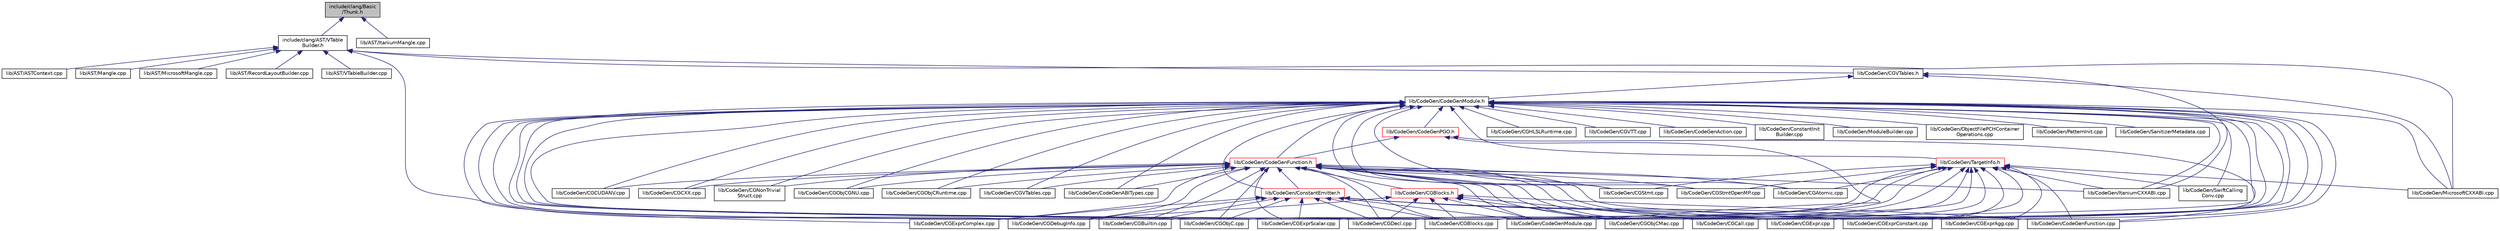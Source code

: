 digraph "include/clang/Basic/Thunk.h"
{
 // LATEX_PDF_SIZE
  bgcolor="transparent";
  edge [fontname="Helvetica",fontsize="10",labelfontname="Helvetica",labelfontsize="10"];
  node [fontname="Helvetica",fontsize="10",shape=record];
  Node1 [label="include/clang/Basic\l/Thunk.h",height=0.2,width=0.4,color="black", fillcolor="grey75", style="filled", fontcolor="black",tooltip=" "];
  Node1 -> Node2 [dir="back",color="midnightblue",fontsize="10",style="solid",fontname="Helvetica"];
  Node2 [label="include/clang/AST/VTable\lBuilder.h",height=0.2,width=0.4,color="black",URL="$VTableBuilder_8h.html",tooltip=" "];
  Node2 -> Node3 [dir="back",color="midnightblue",fontsize="10",style="solid",fontname="Helvetica"];
  Node3 [label="lib/AST/ASTContext.cpp",height=0.2,width=0.4,color="black",URL="$ASTContext_8cpp.html",tooltip=" "];
  Node2 -> Node4 [dir="back",color="midnightblue",fontsize="10",style="solid",fontname="Helvetica"];
  Node4 [label="lib/AST/Mangle.cpp",height=0.2,width=0.4,color="black",URL="$Mangle_8cpp.html",tooltip=" "];
  Node2 -> Node5 [dir="back",color="midnightblue",fontsize="10",style="solid",fontname="Helvetica"];
  Node5 [label="lib/AST/MicrosoftMangle.cpp",height=0.2,width=0.4,color="black",URL="$MicrosoftMangle_8cpp.html",tooltip=" "];
  Node2 -> Node6 [dir="back",color="midnightblue",fontsize="10",style="solid",fontname="Helvetica"];
  Node6 [label="lib/AST/RecordLayoutBuilder.cpp",height=0.2,width=0.4,color="black",URL="$RecordLayoutBuilder_8cpp.html",tooltip=" "];
  Node2 -> Node7 [dir="back",color="midnightblue",fontsize="10",style="solid",fontname="Helvetica"];
  Node7 [label="lib/AST/VTableBuilder.cpp",height=0.2,width=0.4,color="black",URL="$VTableBuilder_8cpp.html",tooltip=" "];
  Node2 -> Node8 [dir="back",color="midnightblue",fontsize="10",style="solid",fontname="Helvetica"];
  Node8 [label="lib/CodeGen/CGVTables.h",height=0.2,width=0.4,color="black",URL="$CGVTables_8h.html",tooltip=" "];
  Node8 -> Node9 [dir="back",color="midnightblue",fontsize="10",style="solid",fontname="Helvetica"];
  Node9 [label="lib/CodeGen/CodeGenModule.h",height=0.2,width=0.4,color="black",URL="$CodeGenModule_8h.html",tooltip=" "];
  Node9 -> Node10 [dir="back",color="midnightblue",fontsize="10",style="solid",fontname="Helvetica"];
  Node10 [label="lib/CodeGen/CodeGenFunction.h",height=0.2,width=0.4,color="red",URL="$CodeGenFunction_8h.html",tooltip=" "];
  Node10 -> Node11 [dir="back",color="midnightblue",fontsize="10",style="solid",fontname="Helvetica"];
  Node11 [label="lib/CodeGen/CGAtomic.cpp",height=0.2,width=0.4,color="black",URL="$CGAtomic_8cpp.html",tooltip=" "];
  Node10 -> Node12 [dir="back",color="midnightblue",fontsize="10",style="solid",fontname="Helvetica"];
  Node12 [label="lib/CodeGen/CGBlocks.h",height=0.2,width=0.4,color="red",URL="$CGBlocks_8h.html",tooltip=" "];
  Node12 -> Node13 [dir="back",color="midnightblue",fontsize="10",style="solid",fontname="Helvetica"];
  Node13 [label="lib/CodeGen/CGBlocks.cpp",height=0.2,width=0.4,color="black",URL="$CGBlocks_8cpp.html",tooltip=" "];
  Node12 -> Node14 [dir="back",color="midnightblue",fontsize="10",style="solid",fontname="Helvetica"];
  Node14 [label="lib/CodeGen/CGCall.cpp",height=0.2,width=0.4,color="black",URL="$CGCall_8cpp.html",tooltip=" "];
  Node12 -> Node16 [dir="back",color="midnightblue",fontsize="10",style="solid",fontname="Helvetica"];
  Node16 [label="lib/CodeGen/CGDebugInfo.cpp",height=0.2,width=0.4,color="black",URL="$CGDebugInfo_8cpp.html",tooltip=" "];
  Node12 -> Node17 [dir="back",color="midnightblue",fontsize="10",style="solid",fontname="Helvetica"];
  Node17 [label="lib/CodeGen/CGDecl.cpp",height=0.2,width=0.4,color="black",URL="$CGDecl_8cpp.html",tooltip=" "];
  Node12 -> Node18 [dir="back",color="midnightblue",fontsize="10",style="solid",fontname="Helvetica"];
  Node18 [label="lib/CodeGen/CGObjCMac.cpp",height=0.2,width=0.4,color="black",URL="$CGObjCMac_8cpp.html",tooltip=" "];
  Node12 -> Node19 [dir="back",color="midnightblue",fontsize="10",style="solid",fontname="Helvetica"];
  Node19 [label="lib/CodeGen/CodeGenFunction.cpp",height=0.2,width=0.4,color="black",URL="$CodeGenFunction_8cpp.html",tooltip=" "];
  Node12 -> Node20 [dir="back",color="midnightblue",fontsize="10",style="solid",fontname="Helvetica"];
  Node20 [label="lib/CodeGen/CodeGenModule.cpp",height=0.2,width=0.4,color="black",URL="$CodeGenModule_8cpp.html",tooltip=" "];
  Node10 -> Node13 [dir="back",color="midnightblue",fontsize="10",style="solid",fontname="Helvetica"];
  Node10 -> Node44 [dir="back",color="midnightblue",fontsize="10",style="solid",fontname="Helvetica"];
  Node44 [label="lib/CodeGen/ConstantEmitter.h",height=0.2,width=0.4,color="red",URL="$ConstantEmitter_8h.html",tooltip=" "];
  Node44 -> Node13 [dir="back",color="midnightblue",fontsize="10",style="solid",fontname="Helvetica"];
  Node44 -> Node23 [dir="back",color="midnightblue",fontsize="10",style="solid",fontname="Helvetica"];
  Node23 [label="lib/CodeGen/CGBuiltin.cpp",height=0.2,width=0.4,color="black",URL="$CGBuiltin_8cpp.html",tooltip=" "];
  Node44 -> Node16 [dir="back",color="midnightblue",fontsize="10",style="solid",fontname="Helvetica"];
  Node44 -> Node17 [dir="back",color="midnightblue",fontsize="10",style="solid",fontname="Helvetica"];
  Node44 -> Node29 [dir="back",color="midnightblue",fontsize="10",style="solid",fontname="Helvetica"];
  Node29 [label="lib/CodeGen/CGExpr.cpp",height=0.2,width=0.4,color="black",URL="$CGExpr_8cpp.html",tooltip=" "];
  Node44 -> Node30 [dir="back",color="midnightblue",fontsize="10",style="solid",fontname="Helvetica"];
  Node30 [label="lib/CodeGen/CGExprAgg.cpp",height=0.2,width=0.4,color="black",URL="$CGExprAgg_8cpp.html",tooltip=" "];
  Node44 -> Node45 [dir="back",color="midnightblue",fontsize="10",style="solid",fontname="Helvetica"];
  Node45 [label="lib/CodeGen/CGExprComplex.cpp",height=0.2,width=0.4,color="black",URL="$CGExprComplex_8cpp.html",tooltip=" "];
  Node44 -> Node31 [dir="back",color="midnightblue",fontsize="10",style="solid",fontname="Helvetica"];
  Node31 [label="lib/CodeGen/CGExprConstant.cpp",height=0.2,width=0.4,color="black",URL="$CGExprConstant_8cpp.html",tooltip=" "];
  Node44 -> Node33 [dir="back",color="midnightblue",fontsize="10",style="solid",fontname="Helvetica"];
  Node33 [label="lib/CodeGen/CGExprScalar.cpp",height=0.2,width=0.4,color="black",URL="$CGExprScalar_8cpp.html",tooltip=" "];
  Node44 -> Node46 [dir="back",color="midnightblue",fontsize="10",style="solid",fontname="Helvetica"];
  Node46 [label="lib/CodeGen/CGObjC.cpp",height=0.2,width=0.4,color="black",URL="$CGObjC_8cpp.html",tooltip=" "];
  Node44 -> Node20 [dir="back",color="midnightblue",fontsize="10",style="solid",fontname="Helvetica"];
  Node10 -> Node23 [dir="back",color="midnightblue",fontsize="10",style="solid",fontname="Helvetica"];
  Node10 -> Node14 [dir="back",color="midnightblue",fontsize="10",style="solid",fontname="Helvetica"];
  Node10 -> Node24 [dir="back",color="midnightblue",fontsize="10",style="solid",fontname="Helvetica"];
  Node24 [label="lib/CodeGen/CGCUDANV.cpp",height=0.2,width=0.4,color="black",URL="$CGCUDANV_8cpp.html",tooltip=" "];
  Node10 -> Node25 [dir="back",color="midnightblue",fontsize="10",style="solid",fontname="Helvetica"];
  Node25 [label="lib/CodeGen/CGCXX.cpp",height=0.2,width=0.4,color="black",URL="$CGCXX_8cpp.html",tooltip=" "];
  Node10 -> Node16 [dir="back",color="midnightblue",fontsize="10",style="solid",fontname="Helvetica"];
  Node10 -> Node17 [dir="back",color="midnightblue",fontsize="10",style="solid",fontname="Helvetica"];
  Node10 -> Node29 [dir="back",color="midnightblue",fontsize="10",style="solid",fontname="Helvetica"];
  Node10 -> Node30 [dir="back",color="midnightblue",fontsize="10",style="solid",fontname="Helvetica"];
  Node10 -> Node45 [dir="back",color="midnightblue",fontsize="10",style="solid",fontname="Helvetica"];
  Node10 -> Node31 [dir="back",color="midnightblue",fontsize="10",style="solid",fontname="Helvetica"];
  Node10 -> Node33 [dir="back",color="midnightblue",fontsize="10",style="solid",fontname="Helvetica"];
  Node10 -> Node51 [dir="back",color="midnightblue",fontsize="10",style="solid",fontname="Helvetica"];
  Node51 [label="lib/CodeGen/CGNonTrivial\lStruct.cpp",height=0.2,width=0.4,color="black",URL="$CGNonTrivialStruct_8cpp.html",tooltip=" "];
  Node10 -> Node46 [dir="back",color="midnightblue",fontsize="10",style="solid",fontname="Helvetica"];
  Node10 -> Node34 [dir="back",color="midnightblue",fontsize="10",style="solid",fontname="Helvetica"];
  Node34 [label="lib/CodeGen/CGObjCGNU.cpp",height=0.2,width=0.4,color="black",URL="$CGObjCGNU_8cpp.html",tooltip=" "];
  Node10 -> Node18 [dir="back",color="midnightblue",fontsize="10",style="solid",fontname="Helvetica"];
  Node10 -> Node35 [dir="back",color="midnightblue",fontsize="10",style="solid",fontname="Helvetica"];
  Node35 [label="lib/CodeGen/CGObjCRuntime.cpp",height=0.2,width=0.4,color="black",URL="$CGObjCRuntime_8cpp.html",tooltip=" "];
  Node10 -> Node55 [dir="back",color="midnightblue",fontsize="10",style="solid",fontname="Helvetica"];
  Node55 [label="lib/CodeGen/CGStmt.cpp",height=0.2,width=0.4,color="black",URL="$CGStmt_8cpp.html",tooltip=" "];
  Node10 -> Node56 [dir="back",color="midnightblue",fontsize="10",style="solid",fontname="Helvetica"];
  Node56 [label="lib/CodeGen/CGStmtOpenMP.cpp",height=0.2,width=0.4,color="black",URL="$CGStmtOpenMP_8cpp.html",tooltip=" "];
  Node10 -> Node38 [dir="back",color="midnightblue",fontsize="10",style="solid",fontname="Helvetica"];
  Node38 [label="lib/CodeGen/CGVTables.cpp",height=0.2,width=0.4,color="black",URL="$CGVTables_8cpp.html",tooltip=" "];
  Node10 -> Node40 [dir="back",color="midnightblue",fontsize="10",style="solid",fontname="Helvetica"];
  Node40 [label="lib/CodeGen/CodeGenABITypes.cpp",height=0.2,width=0.4,color="black",URL="$CodeGenABITypes_8cpp.html",tooltip=" "];
  Node10 -> Node19 [dir="back",color="midnightblue",fontsize="10",style="solid",fontname="Helvetica"];
  Node10 -> Node20 [dir="back",color="midnightblue",fontsize="10",style="solid",fontname="Helvetica"];
  Node10 -> Node42 [dir="back",color="midnightblue",fontsize="10",style="solid",fontname="Helvetica"];
  Node42 [label="lib/CodeGen/ItaniumCXXABI.cpp",height=0.2,width=0.4,color="black",URL="$CodeGen_2ItaniumCXXABI_8cpp.html",tooltip=" "];
  Node9 -> Node59 [dir="back",color="midnightblue",fontsize="10",style="solid",fontname="Helvetica"];
  Node59 [label="lib/CodeGen/CodeGenPGO.h",height=0.2,width=0.4,color="red",URL="$CodeGenPGO_8h.html",tooltip=" "];
  Node59 -> Node10 [dir="back",color="midnightblue",fontsize="10",style="solid",fontname="Helvetica"];
  Node59 -> Node19 [dir="back",color="midnightblue",fontsize="10",style="solid",fontname="Helvetica"];
  Node59 -> Node20 [dir="back",color="midnightblue",fontsize="10",style="solid",fontname="Helvetica"];
  Node9 -> Node11 [dir="back",color="midnightblue",fontsize="10",style="solid",fontname="Helvetica"];
  Node9 -> Node60 [dir="back",color="midnightblue",fontsize="10",style="solid",fontname="Helvetica"];
  Node60 [label="lib/CodeGen/TargetInfo.h",height=0.2,width=0.4,color="red",URL="$lib_2CodeGen_2TargetInfo_8h.html",tooltip=" "];
  Node60 -> Node11 [dir="back",color="midnightblue",fontsize="10",style="solid",fontname="Helvetica"];
  Node60 -> Node13 [dir="back",color="midnightblue",fontsize="10",style="solid",fontname="Helvetica"];
  Node60 -> Node23 [dir="back",color="midnightblue",fontsize="10",style="solid",fontname="Helvetica"];
  Node60 -> Node14 [dir="back",color="midnightblue",fontsize="10",style="solid",fontname="Helvetica"];
  Node60 -> Node17 [dir="back",color="midnightblue",fontsize="10",style="solid",fontname="Helvetica"];
  Node60 -> Node29 [dir="back",color="midnightblue",fontsize="10",style="solid",fontname="Helvetica"];
  Node60 -> Node30 [dir="back",color="midnightblue",fontsize="10",style="solid",fontname="Helvetica"];
  Node60 -> Node31 [dir="back",color="midnightblue",fontsize="10",style="solid",fontname="Helvetica"];
  Node60 -> Node33 [dir="back",color="midnightblue",fontsize="10",style="solid",fontname="Helvetica"];
  Node60 -> Node46 [dir="back",color="midnightblue",fontsize="10",style="solid",fontname="Helvetica"];
  Node60 -> Node55 [dir="back",color="midnightblue",fontsize="10",style="solid",fontname="Helvetica"];
  Node60 -> Node56 [dir="back",color="midnightblue",fontsize="10",style="solid",fontname="Helvetica"];
  Node60 -> Node19 [dir="back",color="midnightblue",fontsize="10",style="solid",fontname="Helvetica"];
  Node60 -> Node20 [dir="back",color="midnightblue",fontsize="10",style="solid",fontname="Helvetica"];
  Node60 -> Node42 [dir="back",color="midnightblue",fontsize="10",style="solid",fontname="Helvetica"];
  Node60 -> Node43 [dir="back",color="midnightblue",fontsize="10",style="solid",fontname="Helvetica"];
  Node43 [label="lib/CodeGen/MicrosoftCXXABI.cpp",height=0.2,width=0.4,color="black",URL="$CodeGen_2MicrosoftCXXABI_8cpp.html",tooltip=" "];
  Node60 -> Node61 [dir="back",color="midnightblue",fontsize="10",style="solid",fontname="Helvetica"];
  Node61 [label="lib/CodeGen/SwiftCalling\lConv.cpp",height=0.2,width=0.4,color="black",URL="$SwiftCallingConv_8cpp.html",tooltip=" "];
  Node9 -> Node13 [dir="back",color="midnightblue",fontsize="10",style="solid",fontname="Helvetica"];
  Node9 -> Node44 [dir="back",color="midnightblue",fontsize="10",style="solid",fontname="Helvetica"];
  Node9 -> Node23 [dir="back",color="midnightblue",fontsize="10",style="solid",fontname="Helvetica"];
  Node9 -> Node14 [dir="back",color="midnightblue",fontsize="10",style="solid",fontname="Helvetica"];
  Node9 -> Node24 [dir="back",color="midnightblue",fontsize="10",style="solid",fontname="Helvetica"];
  Node9 -> Node25 [dir="back",color="midnightblue",fontsize="10",style="solid",fontname="Helvetica"];
  Node9 -> Node16 [dir="back",color="midnightblue",fontsize="10",style="solid",fontname="Helvetica"];
  Node9 -> Node17 [dir="back",color="midnightblue",fontsize="10",style="solid",fontname="Helvetica"];
  Node9 -> Node29 [dir="back",color="midnightblue",fontsize="10",style="solid",fontname="Helvetica"];
  Node9 -> Node30 [dir="back",color="midnightblue",fontsize="10",style="solid",fontname="Helvetica"];
  Node9 -> Node45 [dir="back",color="midnightblue",fontsize="10",style="solid",fontname="Helvetica"];
  Node9 -> Node31 [dir="back",color="midnightblue",fontsize="10",style="solid",fontname="Helvetica"];
  Node9 -> Node33 [dir="back",color="midnightblue",fontsize="10",style="solid",fontname="Helvetica"];
  Node9 -> Node62 [dir="back",color="midnightblue",fontsize="10",style="solid",fontname="Helvetica"];
  Node62 [label="lib/CodeGen/CGHLSLRuntime.cpp",height=0.2,width=0.4,color="black",URL="$CGHLSLRuntime_8cpp.html",tooltip=" "];
  Node9 -> Node51 [dir="back",color="midnightblue",fontsize="10",style="solid",fontname="Helvetica"];
  Node9 -> Node46 [dir="back",color="midnightblue",fontsize="10",style="solid",fontname="Helvetica"];
  Node9 -> Node34 [dir="back",color="midnightblue",fontsize="10",style="solid",fontname="Helvetica"];
  Node9 -> Node18 [dir="back",color="midnightblue",fontsize="10",style="solid",fontname="Helvetica"];
  Node9 -> Node35 [dir="back",color="midnightblue",fontsize="10",style="solid",fontname="Helvetica"];
  Node9 -> Node55 [dir="back",color="midnightblue",fontsize="10",style="solid",fontname="Helvetica"];
  Node9 -> Node56 [dir="back",color="midnightblue",fontsize="10",style="solid",fontname="Helvetica"];
  Node9 -> Node38 [dir="back",color="midnightblue",fontsize="10",style="solid",fontname="Helvetica"];
  Node9 -> Node39 [dir="back",color="midnightblue",fontsize="10",style="solid",fontname="Helvetica"];
  Node39 [label="lib/CodeGen/CGVTT.cpp",height=0.2,width=0.4,color="black",URL="$CGVTT_8cpp.html",tooltip=" "];
  Node9 -> Node40 [dir="back",color="midnightblue",fontsize="10",style="solid",fontname="Helvetica"];
  Node9 -> Node63 [dir="back",color="midnightblue",fontsize="10",style="solid",fontname="Helvetica"];
  Node63 [label="lib/CodeGen/CodeGenAction.cpp",height=0.2,width=0.4,color="black",URL="$CodeGenAction_8cpp.html",tooltip=" "];
  Node9 -> Node19 [dir="back",color="midnightblue",fontsize="10",style="solid",fontname="Helvetica"];
  Node9 -> Node20 [dir="back",color="midnightblue",fontsize="10",style="solid",fontname="Helvetica"];
  Node9 -> Node64 [dir="back",color="midnightblue",fontsize="10",style="solid",fontname="Helvetica"];
  Node64 [label="lib/CodeGen/ConstantInit\lBuilder.cpp",height=0.2,width=0.4,color="black",URL="$ConstantInitBuilder_8cpp.html",tooltip=" "];
  Node9 -> Node42 [dir="back",color="midnightblue",fontsize="10",style="solid",fontname="Helvetica"];
  Node9 -> Node43 [dir="back",color="midnightblue",fontsize="10",style="solid",fontname="Helvetica"];
  Node9 -> Node65 [dir="back",color="midnightblue",fontsize="10",style="solid",fontname="Helvetica"];
  Node65 [label="lib/CodeGen/ModuleBuilder.cpp",height=0.2,width=0.4,color="black",URL="$ModuleBuilder_8cpp.html",tooltip=" "];
  Node9 -> Node66 [dir="back",color="midnightblue",fontsize="10",style="solid",fontname="Helvetica"];
  Node66 [label="lib/CodeGen/ObjectFilePCHContainer\lOperations.cpp",height=0.2,width=0.4,color="black",URL="$ObjectFilePCHContainerOperations_8cpp.html",tooltip=" "];
  Node9 -> Node67 [dir="back",color="midnightblue",fontsize="10",style="solid",fontname="Helvetica"];
  Node67 [label="lib/CodeGen/PatternInit.cpp",height=0.2,width=0.4,color="black",URL="$PatternInit_8cpp.html",tooltip=" "];
  Node9 -> Node68 [dir="back",color="midnightblue",fontsize="10",style="solid",fontname="Helvetica"];
  Node68 [label="lib/CodeGen/SanitizerMetadata.cpp",height=0.2,width=0.4,color="black",URL="$SanitizerMetadata_8cpp.html",tooltip=" "];
  Node9 -> Node61 [dir="back",color="midnightblue",fontsize="10",style="solid",fontname="Helvetica"];
  Node8 -> Node42 [dir="back",color="midnightblue",fontsize="10",style="solid",fontname="Helvetica"];
  Node8 -> Node43 [dir="back",color="midnightblue",fontsize="10",style="solid",fontname="Helvetica"];
  Node2 -> Node16 [dir="back",color="midnightblue",fontsize="10",style="solid",fontname="Helvetica"];
  Node2 -> Node43 [dir="back",color="midnightblue",fontsize="10",style="solid",fontname="Helvetica"];
  Node1 -> Node69 [dir="back",color="midnightblue",fontsize="10",style="solid",fontname="Helvetica"];
  Node69 [label="lib/AST/ItaniumMangle.cpp",height=0.2,width=0.4,color="black",URL="$ItaniumMangle_8cpp.html",tooltip=" "];
}
